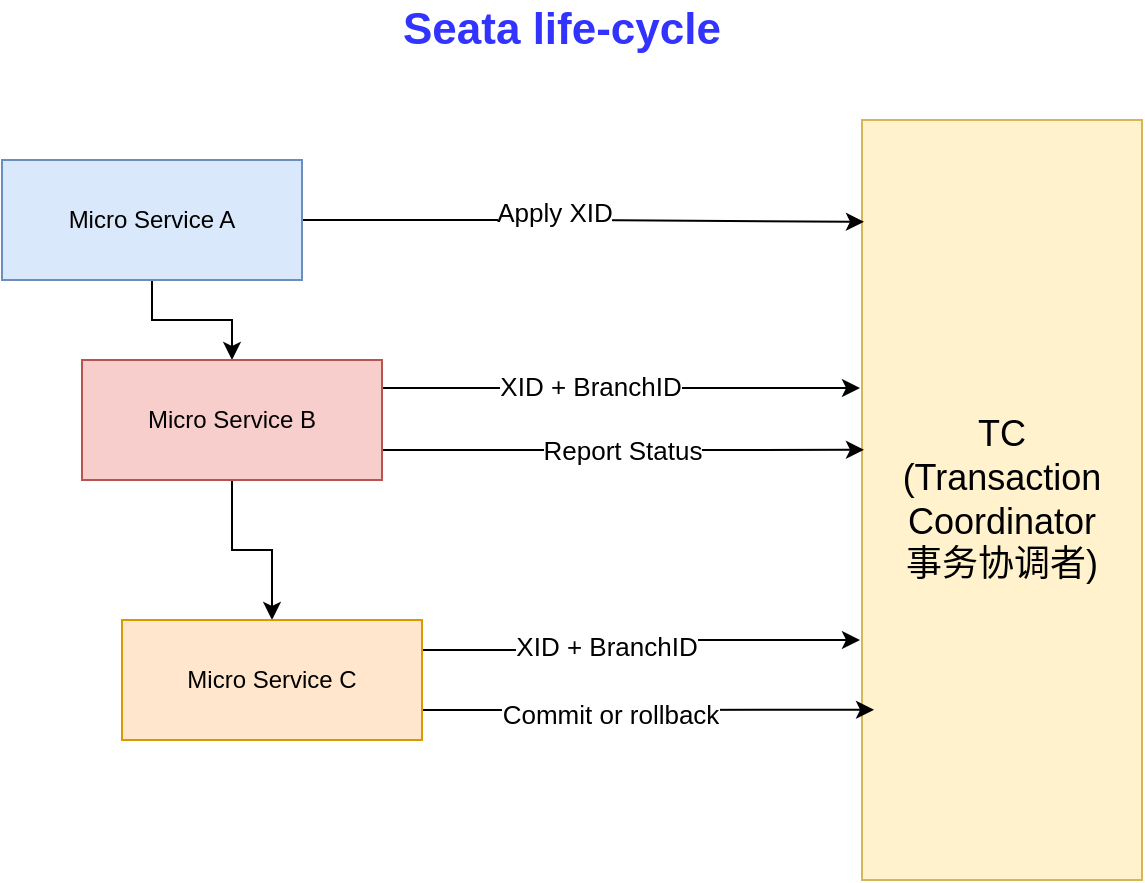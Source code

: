 <mxfile version="14.5.6" type="github">
  <diagram id="0W3Nm0NwAqT56I2befqL" name="Page-1">
    <mxGraphModel dx="755" dy="490" grid="0" gridSize="10" guides="1" tooltips="1" connect="1" arrows="1" fold="1" page="1" pageScale="3" pageWidth="827" pageHeight="1169" math="0" shadow="0">
      <root>
        <mxCell id="0" />
        <mxCell id="1" parent="0" />
        <mxCell id="9a5zsPKxVynr9zk-xDOr-2" value="&lt;font style=&quot;font-size: 18px&quot;&gt;TC&lt;br&gt;(Transaction Coordinator&lt;br&gt;事务协调者)&lt;br&gt;&lt;/font&gt;" style="rounded=0;whiteSpace=wrap;html=1;fillColor=#fff2cc;strokeColor=#d6b656;" vertex="1" parent="1">
          <mxGeometry x="520" y="400" width="140" height="380" as="geometry" />
        </mxCell>
        <mxCell id="9a5zsPKxVynr9zk-xDOr-5" style="edgeStyle=orthogonalEdgeStyle;rounded=0;orthogonalLoop=1;jettySize=auto;html=1;entryX=0.007;entryY=0.134;entryDx=0;entryDy=0;entryPerimeter=0;" edge="1" parent="1" source="9a5zsPKxVynr9zk-xDOr-3" target="9a5zsPKxVynr9zk-xDOr-2">
          <mxGeometry relative="1" as="geometry" />
        </mxCell>
        <mxCell id="9a5zsPKxVynr9zk-xDOr-6" value="&lt;font style=&quot;font-size: 13px&quot;&gt;Apply XID&lt;/font&gt;" style="edgeLabel;html=1;align=center;verticalAlign=middle;resizable=0;points=[];" vertex="1" connectable="0" parent="9a5zsPKxVynr9zk-xDOr-5">
          <mxGeometry x="-0.106" y="4" relative="1" as="geometry">
            <mxPoint as="offset" />
          </mxGeometry>
        </mxCell>
        <mxCell id="9a5zsPKxVynr9zk-xDOr-10" style="edgeStyle=orthogonalEdgeStyle;rounded=0;orthogonalLoop=1;jettySize=auto;html=1;entryX=0.5;entryY=0;entryDx=0;entryDy=0;" edge="1" parent="1" source="9a5zsPKxVynr9zk-xDOr-3" target="9a5zsPKxVynr9zk-xDOr-7">
          <mxGeometry relative="1" as="geometry" />
        </mxCell>
        <mxCell id="9a5zsPKxVynr9zk-xDOr-3" value="Micro Service A" style="rounded=0;whiteSpace=wrap;html=1;fillColor=#dae8fc;strokeColor=#6c8ebf;" vertex="1" parent="1">
          <mxGeometry x="90" y="420" width="150" height="60" as="geometry" />
        </mxCell>
        <mxCell id="9a5zsPKxVynr9zk-xDOr-11" style="edgeStyle=orthogonalEdgeStyle;rounded=0;orthogonalLoop=1;jettySize=auto;html=1;entryX=0.5;entryY=0;entryDx=0;entryDy=0;" edge="1" parent="1" source="9a5zsPKxVynr9zk-xDOr-7" target="9a5zsPKxVynr9zk-xDOr-8">
          <mxGeometry relative="1" as="geometry" />
        </mxCell>
        <mxCell id="9a5zsPKxVynr9zk-xDOr-12" style="edgeStyle=orthogonalEdgeStyle;rounded=0;orthogonalLoop=1;jettySize=auto;html=1;exitX=1;exitY=0.5;exitDx=0;exitDy=0;" edge="1" parent="1" source="9a5zsPKxVynr9zk-xDOr-7">
          <mxGeometry relative="1" as="geometry">
            <mxPoint x="519" y="534" as="targetPoint" />
            <Array as="points">
              <mxPoint x="280" y="534" />
              <mxPoint x="519" y="534" />
            </Array>
          </mxGeometry>
        </mxCell>
        <mxCell id="9a5zsPKxVynr9zk-xDOr-23" value="&lt;span style=&quot;color: rgb(0 , 0 , 0)&quot;&gt;&lt;font style=&quot;font-size: 13px&quot;&gt;XID + BranchID&lt;/font&gt;&lt;/span&gt;" style="edgeLabel;html=1;align=center;verticalAlign=middle;resizable=0;points=[];fontSize=22;fontColor=#3333FF;" vertex="1" connectable="0" parent="9a5zsPKxVynr9zk-xDOr-12">
          <mxGeometry x="-0.063" y="3" relative="1" as="geometry">
            <mxPoint as="offset" />
          </mxGeometry>
        </mxCell>
        <mxCell id="9a5zsPKxVynr9zk-xDOr-14" value="&lt;font style=&quot;font-size: 13px&quot;&gt;Report Status&lt;/font&gt;" style="edgeStyle=orthogonalEdgeStyle;rounded=0;orthogonalLoop=1;jettySize=auto;html=1;exitX=1;exitY=0.75;exitDx=0;exitDy=0;entryX=0.007;entryY=0.434;entryDx=0;entryDy=0;entryPerimeter=0;" edge="1" parent="1" source="9a5zsPKxVynr9zk-xDOr-7" target="9a5zsPKxVynr9zk-xDOr-2">
          <mxGeometry relative="1" as="geometry">
            <mxPoint x="510" y="565" as="targetPoint" />
          </mxGeometry>
        </mxCell>
        <mxCell id="9a5zsPKxVynr9zk-xDOr-7" value="Micro Service B" style="rounded=0;whiteSpace=wrap;html=1;fillColor=#f8cecc;strokeColor=#b85450;" vertex="1" parent="1">
          <mxGeometry x="130" y="520" width="150" height="60" as="geometry" />
        </mxCell>
        <mxCell id="9a5zsPKxVynr9zk-xDOr-15" style="edgeStyle=orthogonalEdgeStyle;rounded=0;orthogonalLoop=1;jettySize=auto;html=1;exitX=1;exitY=0.25;exitDx=0;exitDy=0;" edge="1" parent="1" source="9a5zsPKxVynr9zk-xDOr-8">
          <mxGeometry relative="1" as="geometry">
            <mxPoint x="519" y="660" as="targetPoint" />
            <Array as="points">
              <mxPoint x="410" y="665" />
              <mxPoint x="410" y="660" />
              <mxPoint x="519" y="660" />
            </Array>
          </mxGeometry>
        </mxCell>
        <mxCell id="9a5zsPKxVynr9zk-xDOr-18" value="&lt;font style=&quot;font-size: 13px&quot;&gt;XID + BranchID&lt;/font&gt;" style="edgeLabel;html=1;align=center;verticalAlign=middle;resizable=0;points=[];" vertex="1" connectable="0" parent="9a5zsPKxVynr9zk-xDOr-15">
          <mxGeometry x="-0.178" y="2" relative="1" as="geometry">
            <mxPoint as="offset" />
          </mxGeometry>
        </mxCell>
        <mxCell id="9a5zsPKxVynr9zk-xDOr-24" style="edgeStyle=orthogonalEdgeStyle;rounded=0;orthogonalLoop=1;jettySize=auto;html=1;exitX=1;exitY=0.75;exitDx=0;exitDy=0;entryX=0.043;entryY=0.776;entryDx=0;entryDy=0;entryPerimeter=0;fontSize=22;fontColor=#3333FF;" edge="1" parent="1" source="9a5zsPKxVynr9zk-xDOr-8" target="9a5zsPKxVynr9zk-xDOr-2">
          <mxGeometry relative="1" as="geometry" />
        </mxCell>
        <mxCell id="9a5zsPKxVynr9zk-xDOr-26" value="&lt;font style=&quot;font-size: 13px&quot; color=&quot;#000000&quot;&gt;Commit or rollback&lt;/font&gt;" style="edgeLabel;html=1;align=center;verticalAlign=middle;resizable=0;points=[];fontSize=22;fontColor=#3333FF;" vertex="1" connectable="0" parent="9a5zsPKxVynr9zk-xDOr-24">
          <mxGeometry x="-0.142" relative="1" as="geometry">
            <mxPoint x="-3" as="offset" />
          </mxGeometry>
        </mxCell>
        <mxCell id="9a5zsPKxVynr9zk-xDOr-8" value="Micro Service C" style="rounded=0;whiteSpace=wrap;html=1;fillColor=#ffe6cc;strokeColor=#d79b00;" vertex="1" parent="1">
          <mxGeometry x="150" y="650" width="150" height="60" as="geometry" />
        </mxCell>
        <mxCell id="9a5zsPKxVynr9zk-xDOr-22" value="Seata life-cycle" style="text;html=1;strokeColor=none;fillColor=none;align=center;verticalAlign=middle;whiteSpace=wrap;rounded=0;fontSize=22;fontStyle=1;fontColor=#3333FF;" vertex="1" parent="1">
          <mxGeometry x="270" y="340" width="200" height="30" as="geometry" />
        </mxCell>
      </root>
    </mxGraphModel>
  </diagram>
</mxfile>
